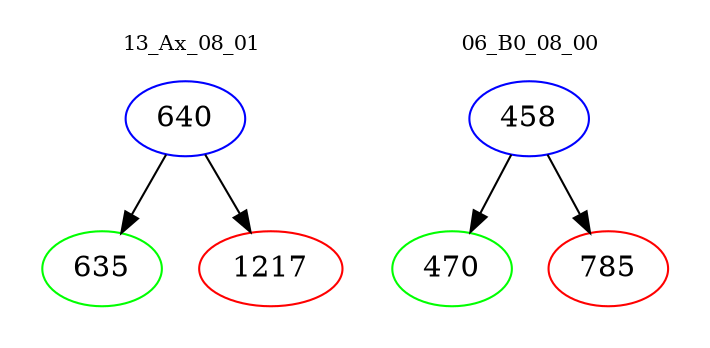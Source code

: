 digraph{
subgraph cluster_0 {
color = white
label = "13_Ax_08_01";
fontsize=10;
T0_640 [label="640", color="blue"]
T0_640 -> T0_635 [color="black"]
T0_635 [label="635", color="green"]
T0_640 -> T0_1217 [color="black"]
T0_1217 [label="1217", color="red"]
}
subgraph cluster_1 {
color = white
label = "06_B0_08_00";
fontsize=10;
T1_458 [label="458", color="blue"]
T1_458 -> T1_470 [color="black"]
T1_470 [label="470", color="green"]
T1_458 -> T1_785 [color="black"]
T1_785 [label="785", color="red"]
}
}
